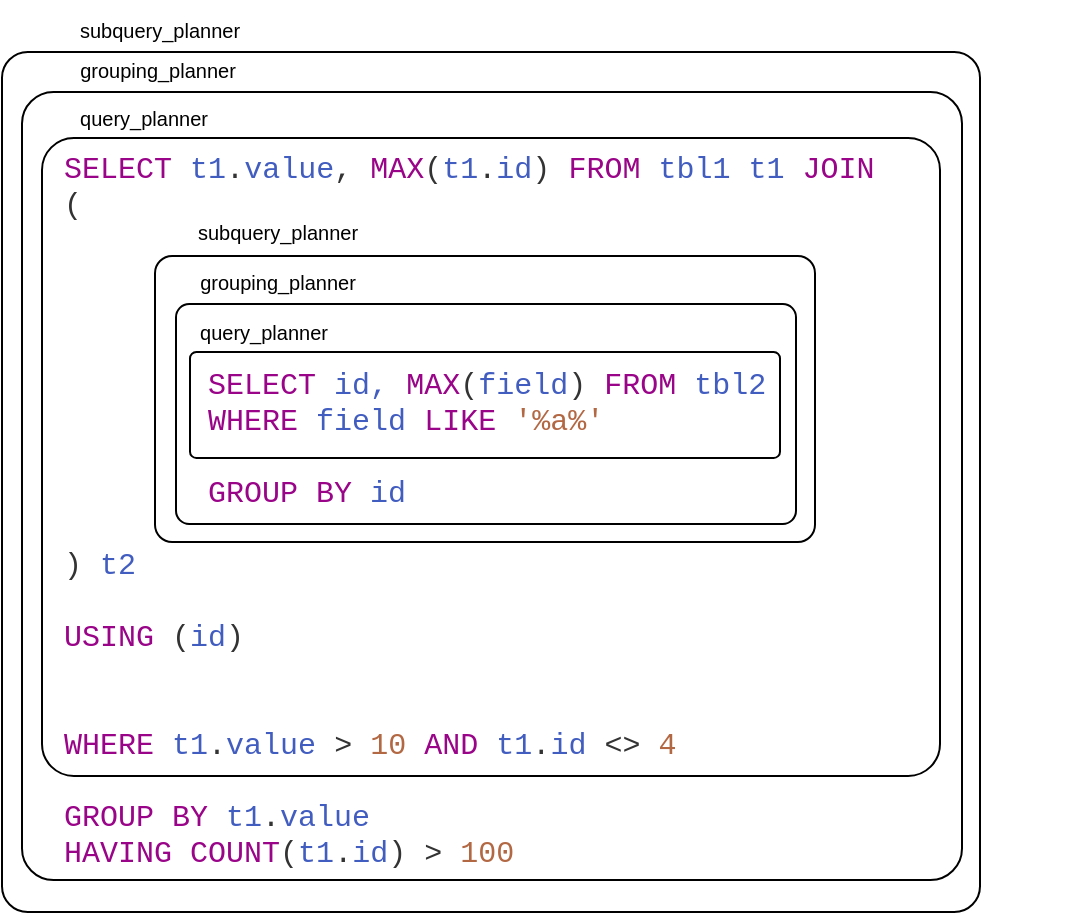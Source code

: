 <mxfile version="24.7.5">
  <diagram name="Страница — 1" id="Zvr2eW7H0rXLNG6UFAMz">
    <mxGraphModel dx="1400" dy="580" grid="1" gridSize="10" guides="1" tooltips="1" connect="1" arrows="1" fold="1" page="1" pageScale="1" pageWidth="827" pageHeight="1169" math="0" shadow="0">
      <root>
        <mxCell id="0" />
        <mxCell id="1" parent="0" />
        <mxCell id="vIY71tyn5AvRC3fnLLfw-9" value="subquery_planner" style="text;html=1;align=center;verticalAlign=middle;whiteSpace=wrap;rounded=0;fontSize=10;" parent="1" vertex="1">
          <mxGeometry x="323" y="134" width="94" height="30" as="geometry" />
        </mxCell>
        <mxCell id="vIY71tyn5AvRC3fnLLfw-10" value="" style="rounded=1;whiteSpace=wrap;html=1;fillColor=none;align=left;verticalAlign=top;arcSize=4;" parent="1" vertex="1">
          <mxGeometry x="301" y="180" width="470" height="394" as="geometry" />
        </mxCell>
        <mxCell id="vIY71tyn5AvRC3fnLLfw-11" value="query_planner" style="text;html=1;align=center;verticalAlign=middle;whiteSpace=wrap;rounded=0;fontSize=10;" parent="1" vertex="1">
          <mxGeometry x="320" y="178" width="84" height="30" as="geometry" />
        </mxCell>
        <mxCell id="vIY71tyn5AvRC3fnLLfw-12" value="" style="rounded=1;whiteSpace=wrap;html=1;fillColor=none;align=left;verticalAlign=top;arcSize=3;" parent="1" vertex="1">
          <mxGeometry x="291" y="160" width="489" height="430" as="geometry" />
        </mxCell>
        <mxCell id="vIY71tyn5AvRC3fnLLfw-13" value="grouping_planner" style="text;html=1;align=center;verticalAlign=middle;whiteSpace=wrap;rounded=0;fontSize=10;" parent="1" vertex="1">
          <mxGeometry x="325" y="154" width="88" height="30" as="geometry" />
        </mxCell>
        <mxCell id="vIY71tyn5AvRC3fnLLfw-14" value="" style="rounded=1;whiteSpace=wrap;html=1;fillColor=none;align=left;verticalAlign=top;arcSize=5;" parent="1" vertex="1">
          <mxGeometry x="311" y="203" width="449" height="319" as="geometry" />
        </mxCell>
        <mxCell id="vIY71tyn5AvRC3fnLLfw-15" value="subquery_planner" style="text;html=1;align=center;verticalAlign=middle;whiteSpace=wrap;rounded=0;fontSize=10;" parent="1" vertex="1">
          <mxGeometry x="378" y="235" width="102" height="30" as="geometry" />
        </mxCell>
        <UserObject label="&lt;div style=&quot;font-size: 15px;&quot;&gt;&lt;span style=&quot;background-color: initial; font-size: 15px;&quot;&gt;&lt;font color=&quot;#990488&quot;&gt;SELECT&lt;/font&gt; &lt;font color=&quot;#425dc0&quot;&gt;t1&lt;/font&gt;&lt;font color=&quot;#333333&quot;&gt;.&lt;/font&gt;&lt;font color=&quot;#425dc0&quot;&gt;value&lt;/font&gt;&lt;font color=&quot;#333333&quot;&gt;,&lt;/font&gt;&lt;font color=&quot;#990488&quot;&gt; MAX&lt;/font&gt;&lt;font color=&quot;#333333&quot;&gt;(&lt;/font&gt;&lt;font color=&quot;#425dc0&quot;&gt;t1&lt;/font&gt;&lt;font color=&quot;#333333&quot;&gt;.&lt;/font&gt;&lt;font color=&quot;#425dc0&quot;&gt;id&lt;/font&gt;&lt;font color=&quot;#333333&quot;&gt;)&lt;/font&gt;&lt;font color=&quot;#990488&quot;&gt; FROM&lt;/font&gt; &lt;font color=&quot;#425dc0&quot;&gt;tbl1 t1&lt;/font&gt;&lt;font color=&quot;#990488&quot;&gt;&amp;nbsp;&lt;/font&gt;&lt;/span&gt;&lt;span style=&quot;color: rgb(153, 4, 136); background-color: initial; font-size: 15px;&quot;&gt;JOIN&lt;/span&gt;&lt;/div&gt;&lt;font color=&quot;#333333&quot;&gt;(&lt;/font&gt;&lt;div&gt;&lt;font color=&quot;#333333&quot;&gt;&lt;br&gt;&lt;/font&gt;&lt;div&gt;&lt;font color=&quot;#333333&quot;&gt;&lt;br&gt;&lt;/font&gt;&lt;/div&gt;&lt;div&gt;&lt;font color=&quot;#333333&quot;&gt;&lt;br&gt;&lt;/font&gt;&lt;div&gt;&lt;font style=&quot;background-color: initial;&quot; color=&quot;#990488&quot;&gt;&lt;br&gt;&lt;/font&gt;&lt;/div&gt;&lt;div&gt;&lt;font style=&quot;background-color: initial;&quot; color=&quot;#990488&quot;&gt;&lt;span style=&quot;white-space: pre;&quot;&gt;&#x9;&lt;/span&gt;SELECT&lt;/font&gt;&lt;span style=&quot;background-color: initial;&quot;&gt; &lt;/span&gt;&lt;font style=&quot;background-color: initial;&quot; color=&quot;#425dc0&quot;&gt;id, &lt;/font&gt;&lt;font style=&quot;background-color: initial;&quot; color=&quot;#990488&quot;&gt;MAX&lt;/font&gt;&lt;font style=&quot;background-color: initial;&quot; color=&quot;#333333&quot;&gt;(&lt;/font&gt;&lt;font style=&quot;background-color: initial;&quot; color=&quot;#425dc0&quot;&gt;field&lt;/font&gt;&lt;font style=&quot;background-color: initial;&quot; color=&quot;#333333&quot;&gt;)&lt;/font&gt;&lt;span style=&quot;background-color: initial;&quot;&gt;&amp;nbsp;&lt;/span&gt;&lt;font style=&quot;background-color: initial;&quot; color=&quot;#990488&quot;&gt;FROM&lt;/font&gt;&lt;span style=&quot;background-color: initial;&quot;&gt; &lt;/span&gt;&lt;font style=&quot;background-color: initial;&quot; color=&quot;#425dc0&quot;&gt;tbl2&lt;/font&gt;&lt;span style=&quot;background-color: initial;&quot;&gt;&amp;nbsp;&lt;/span&gt;&lt;div&gt;&lt;div&gt;&lt;font color=&quot;#990488&quot;&gt;&lt;span style=&quot;white-space: pre;&quot;&gt;&#x9;&lt;/span&gt;WHERE&lt;/font&gt;&lt;span style=&quot;background-color: initial;&quot;&gt;&amp;nbsp;&lt;/span&gt;&lt;font style=&quot;background-color: initial;&quot; color=&quot;#425dc0&quot;&gt;field &lt;/font&gt;&lt;font style=&quot;background-color: initial;&quot; color=&quot;#990488&quot;&gt;LIKE&lt;/font&gt;&lt;font style=&quot;background-color: initial;&quot; color=&quot;#425dc0&quot;&gt; &lt;/font&gt;&lt;font style=&quot;background-color: initial;&quot; color=&quot;#b36844&quot;&gt;&#39;%a%&#39;&lt;/font&gt;&lt;/div&gt;&lt;div&gt;&lt;br&gt;&lt;/div&gt;&lt;div&gt;&lt;font color=&quot;#990488&quot;&gt;&lt;span style=&quot;white-space: pre;&quot;&gt;&#x9;&lt;/span&gt;GROUP BY&lt;/font&gt;&lt;font color=&quot;#425dc0&quot;&gt; id&lt;/font&gt;&lt;/div&gt;&lt;div&gt;&lt;font style=&quot;background-color: initial;&quot; color=&quot;#333333&quot;&gt;&lt;br&gt;&lt;/font&gt;&lt;/div&gt;&lt;div&gt;&lt;font style=&quot;background-color: initial;&quot; color=&quot;#333333&quot;&gt;)&lt;/font&gt;&lt;font style=&quot;background-color: initial;&quot; color=&quot;#990488&quot;&gt; &lt;/font&gt;&lt;font style=&quot;background-color: initial;&quot; color=&quot;#425dc0&quot;&gt;t2&lt;/font&gt;&lt;br&gt;&lt;/div&gt;&lt;div&gt;&lt;div&gt;&lt;font color=&quot;#990488&quot;&gt;&lt;br&gt;&lt;/font&gt;&lt;/div&gt;&lt;div&gt;&lt;font color=&quot;#990488&quot;&gt;USING &lt;/font&gt;&lt;font color=&quot;#333333&quot;&gt;(&lt;/font&gt;&lt;font color=&quot;#425dc0&quot;&gt;id&lt;/font&gt;&lt;font color=&quot;#333333&quot;&gt;)&lt;/font&gt;&lt;/div&gt;&lt;div&gt;&lt;font color=&quot;#990488&quot;&gt;&lt;br&gt;&lt;/font&gt;&lt;/div&gt;&lt;div&gt;&lt;font color=&quot;#990488&quot;&gt;&lt;br&gt;&lt;/font&gt;&lt;/div&gt;&lt;div&gt;&lt;font color=&quot;#990488&quot;&gt;WHERE &lt;/font&gt;&lt;font color=&quot;#425dc0&quot;&gt;t1&lt;/font&gt;&lt;font color=&quot;#333333&quot;&gt;.&lt;/font&gt;&lt;font color=&quot;#425dc0&quot;&gt;value&lt;/font&gt;&lt;font color=&quot;#990488&quot;&gt; &lt;/font&gt;&lt;font color=&quot;#333333&quot;&gt;&amp;gt;&lt;/font&gt;&lt;font color=&quot;#990488&quot;&gt; &lt;/font&gt;&lt;font color=&quot;#b36844&quot;&gt;10 &lt;/font&gt;&lt;font color=&quot;#990488&quot;&gt;AND&lt;/font&gt;&lt;font color=&quot;#b36844&quot;&gt; &lt;/font&gt;&lt;font color=&quot;#425dc0&quot;&gt;t1&lt;/font&gt;&lt;font color=&quot;#333333&quot;&gt;.&lt;/font&gt;&lt;font color=&quot;#425dc0&quot;&gt;id&lt;/font&gt;&lt;font color=&quot;#b36844&quot;&gt; &lt;/font&gt;&lt;font color=&quot;#333333&quot;&gt;&amp;lt;&amp;gt;&lt;/font&gt;&lt;font color=&quot;#b36844&quot;&gt; 4&lt;/font&gt;&lt;/div&gt;&lt;div&gt;&lt;font color=&quot;#990488&quot;&gt;&lt;br style=&quot;font-size: 15px;&quot;&gt;GROUP BY &lt;/font&gt;&lt;font color=&quot;#425dc0&quot;&gt;t1&lt;/font&gt;&lt;font color=&quot;#333333&quot;&gt;.&lt;/font&gt;&lt;font color=&quot;#425dc0&quot;&gt;value&lt;/font&gt;&lt;/div&gt;&lt;div&gt;&lt;font color=&quot;#990488&quot;&gt;HAVING COUNT&lt;/font&gt;&lt;font color=&quot;#333333&quot;&gt;(&lt;/font&gt;&lt;font color=&quot;#425dc0&quot;&gt;t1&lt;/font&gt;&lt;font color=&quot;#333333&quot;&gt;.&lt;/font&gt;&lt;font color=&quot;#425dc0&quot;&gt;id&lt;/font&gt;&lt;font color=&quot;#333333&quot;&gt;)&lt;/font&gt;&lt;font color=&quot;#990488&quot;&gt; &lt;/font&gt;&lt;font color=&quot;#333333&quot;&gt;&amp;gt;&lt;/font&gt;&lt;font color=&quot;#990488&quot;&gt; &lt;/font&gt;&lt;font color=&quot;#b36844&quot;&gt;100&lt;/font&gt;&lt;/div&gt;&lt;/div&gt;&lt;/div&gt;&lt;/div&gt;&lt;/div&gt;&lt;/div&gt;" link="explain select t1.value, max(t1.id) from tbl t1&#xa;join&#xa;(select id from tbl where value = 1 or value = 2) t2&#xa;using (id)&#xa;group by t1.value&#xa;having count(t1.id) &gt; 100;" id="W669uPvKT1c0R3ufBaIu-1">
          <mxCell style="text;html=1;align=left;verticalAlign=middle;whiteSpace=wrap;rounded=0;fontFamily=Courier New;shadow=0;horizontal=1;spacing=2;fontSize=15;" vertex="1" parent="1">
            <mxGeometry x="320" y="195" width="504" height="390" as="geometry" />
          </mxCell>
        </UserObject>
        <mxCell id="W669uPvKT1c0R3ufBaIu-2" value="" style="rounded=1;whiteSpace=wrap;html=1;fillColor=none;align=left;verticalAlign=top;arcSize=6;" vertex="1" parent="1">
          <mxGeometry x="385" y="310" width="295" height="53" as="geometry" />
        </mxCell>
        <mxCell id="W669uPvKT1c0R3ufBaIu-3" value="query_planner" style="text;html=1;align=center;verticalAlign=middle;whiteSpace=wrap;rounded=0;fontSize=10;" vertex="1" parent="1">
          <mxGeometry x="380" y="285" width="84" height="30" as="geometry" />
        </mxCell>
        <mxCell id="W669uPvKT1c0R3ufBaIu-4" value="" style="rounded=1;whiteSpace=wrap;html=1;fillColor=none;align=left;verticalAlign=top;arcSize=6;" vertex="1" parent="1">
          <mxGeometry x="378" y="286" width="310" height="110" as="geometry" />
        </mxCell>
        <mxCell id="W669uPvKT1c0R3ufBaIu-5" value="grouping_planner" style="text;html=1;align=center;verticalAlign=middle;whiteSpace=wrap;rounded=0;fontSize=10;" vertex="1" parent="1">
          <mxGeometry x="385" y="260" width="88" height="30" as="geometry" />
        </mxCell>
        <mxCell id="W669uPvKT1c0R3ufBaIu-6" value="" style="rounded=1;whiteSpace=wrap;html=1;fillColor=none;align=left;verticalAlign=top;arcSize=6;" vertex="1" parent="1">
          <mxGeometry x="367.5" y="262" width="330" height="143" as="geometry" />
        </mxCell>
      </root>
    </mxGraphModel>
  </diagram>
</mxfile>
